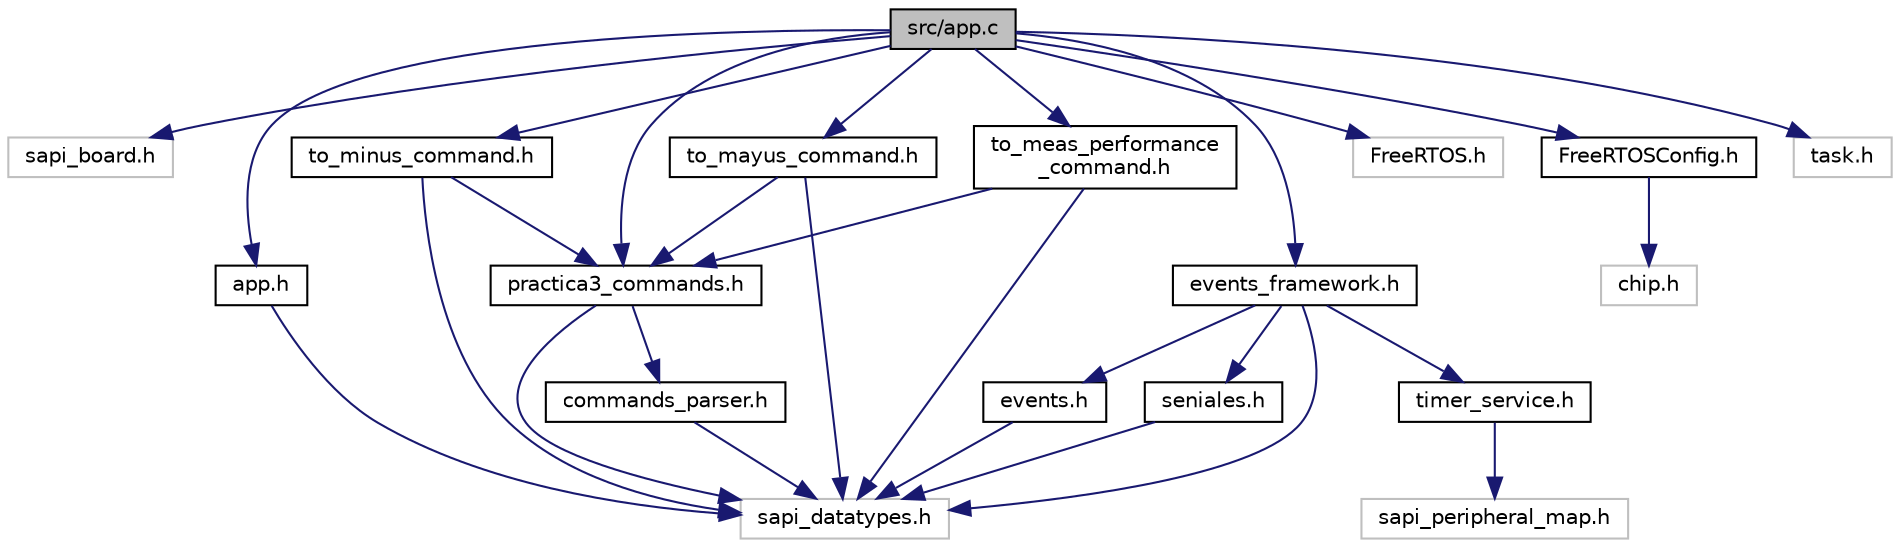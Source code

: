 digraph "src/app.c"
{
  edge [fontname="Helvetica",fontsize="10",labelfontname="Helvetica",labelfontsize="10"];
  node [fontname="Helvetica",fontsize="10",shape=record];
  Node1 [label="src/app.c",height=0.2,width=0.4,color="black", fillcolor="grey75", style="filled", fontcolor="black"];
  Node1 -> Node2 [color="midnightblue",fontsize="10",style="solid"];
  Node2 [label="sapi_board.h",height=0.2,width=0.4,color="grey75", fillcolor="white", style="filled"];
  Node1 -> Node3 [color="midnightblue",fontsize="10",style="solid"];
  Node3 [label="app.h",height=0.2,width=0.4,color="black", fillcolor="white", style="filled",URL="$app_8h.html",tooltip="Manejo de la aplicacion. "];
  Node3 -> Node4 [color="midnightblue",fontsize="10",style="solid"];
  Node4 [label="sapi_datatypes.h",height=0.2,width=0.4,color="grey75", fillcolor="white", style="filled"];
  Node1 -> Node5 [color="midnightblue",fontsize="10",style="solid"];
  Node5 [label="practica3_commands.h",height=0.2,width=0.4,color="black", fillcolor="white", style="filled",URL="$practica3__commands_8h.html",tooltip="Definicion de los comandos de la practica 3. "];
  Node5 -> Node4 [color="midnightblue",fontsize="10",style="solid"];
  Node5 -> Node6 [color="midnightblue",fontsize="10",style="solid"];
  Node6 [label="commands_parser.h",height=0.2,width=0.4,color="black", fillcolor="white", style="filled",URL="$commands__parser_8h.html",tooltip="Implementacion del parser de los paquetes. "];
  Node6 -> Node4 [color="midnightblue",fontsize="10",style="solid"];
  Node1 -> Node7 [color="midnightblue",fontsize="10",style="solid"];
  Node7 [label="to_minus_command.h",height=0.2,width=0.4,color="black", fillcolor="white", style="filled",URL="$to__minus__command_8h.html",tooltip="Implementacion del procesador del comando \"To Minus\". "];
  Node7 -> Node4 [color="midnightblue",fontsize="10",style="solid"];
  Node7 -> Node5 [color="midnightblue",fontsize="10",style="solid"];
  Node1 -> Node8 [color="midnightblue",fontsize="10",style="solid"];
  Node8 [label="to_mayus_command.h",height=0.2,width=0.4,color="black", fillcolor="white", style="filled",URL="$to__mayus__command_8h.html",tooltip="Implementacion del procesador del comando \"To Mayus\". "];
  Node8 -> Node4 [color="midnightblue",fontsize="10",style="solid"];
  Node8 -> Node5 [color="midnightblue",fontsize="10",style="solid"];
  Node1 -> Node9 [color="midnightblue",fontsize="10",style="solid"];
  Node9 [label="to_meas_performance\l_command.h",height=0.2,width=0.4,color="black", fillcolor="white", style="filled",URL="$to__meas__performance__command_8h.html",tooltip="Implementacion del procesador del comando \"To Measure Performance\". "];
  Node9 -> Node4 [color="midnightblue",fontsize="10",style="solid"];
  Node9 -> Node5 [color="midnightblue",fontsize="10",style="solid"];
  Node1 -> Node10 [color="midnightblue",fontsize="10",style="solid"];
  Node10 [label="events_framework.h",height=0.2,width=0.4,color="black", fillcolor="white", style="filled",URL="$events__framework_8h.html",tooltip="Manejo del framework de eventos. "];
  Node10 -> Node4 [color="midnightblue",fontsize="10",style="solid"];
  Node10 -> Node11 [color="midnightblue",fontsize="10",style="solid"];
  Node11 [label="events.h",height=0.2,width=0.4,color="black", fillcolor="white", style="filled",URL="$events_8h.html",tooltip="Manejo de eventos. "];
  Node11 -> Node4 [color="midnightblue",fontsize="10",style="solid"];
  Node10 -> Node12 [color="midnightblue",fontsize="10",style="solid"];
  Node12 [label="seniales.h",height=0.2,width=0.4,color="black", fillcolor="white", style="filled",URL="$seniales_8h.html",tooltip="Definicion de las señales de la practica 3 "];
  Node12 -> Node4 [color="midnightblue",fontsize="10",style="solid"];
  Node10 -> Node13 [color="midnightblue",fontsize="10",style="solid"];
  Node13 [label="timer_service.h",height=0.2,width=0.4,color="black", fillcolor="white", style="filled",URL="$timer__service_8h.html",tooltip="Manejo de timer de hardware del lpc4337 y timers de software. "];
  Node13 -> Node14 [color="midnightblue",fontsize="10",style="solid"];
  Node14 [label="sapi_peripheral_map.h",height=0.2,width=0.4,color="grey75", fillcolor="white", style="filled"];
  Node1 -> Node15 [color="midnightblue",fontsize="10",style="solid"];
  Node15 [label="FreeRTOS.h",height=0.2,width=0.4,color="grey75", fillcolor="white", style="filled"];
  Node1 -> Node16 [color="midnightblue",fontsize="10",style="solid"];
  Node16 [label="FreeRTOSConfig.h",height=0.2,width=0.4,color="black", fillcolor="white", style="filled",URL="$FreeRTOSConfig_8h_source.html"];
  Node16 -> Node17 [color="midnightblue",fontsize="10",style="solid"];
  Node17 [label="chip.h",height=0.2,width=0.4,color="grey75", fillcolor="white", style="filled"];
  Node1 -> Node18 [color="midnightblue",fontsize="10",style="solid"];
  Node18 [label="task.h",height=0.2,width=0.4,color="grey75", fillcolor="white", style="filled"];
}
